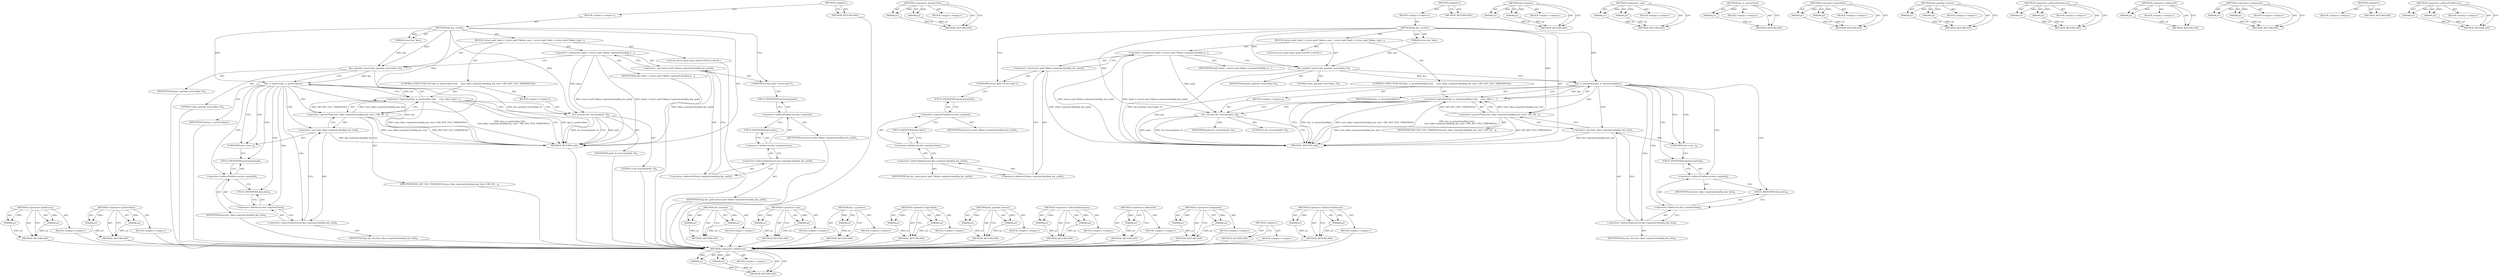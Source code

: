digraph "&lt;operator&gt;.indirectFieldAccess" {
vulnerable_86 [label=<(METHOD,&lt;operator&gt;.fieldAccess)>];
vulnerable_87 [label=<(PARAM,p1)>];
vulnerable_88 [label=<(PARAM,p2)>];
vulnerable_89 [label=<(BLOCK,&lt;empty&gt;,&lt;empty&gt;)>];
vulnerable_90 [label=<(METHOD_RETURN,ANY)>];
vulnerable_110 [label=<(METHOD,&lt;operator&gt;.greaterThan)>];
vulnerable_111 [label=<(PARAM,p1)>];
vulnerable_112 [label=<(PARAM,p2)>];
vulnerable_113 [label=<(BLOCK,&lt;empty&gt;,&lt;empty&gt;)>];
vulnerable_114 [label=<(METHOD_RETURN,ANY)>];
vulnerable_6 [label=<(METHOD,&lt;global&gt;)<SUB>1</SUB>>];
vulnerable_7 [label=<(BLOCK,&lt;empty&gt;,&lt;empty&gt;)<SUB>1</SUB>>];
vulnerable_8 [label=<(METHOD,big_key_revoke)<SUB>1</SUB>>];
vulnerable_9 [label=<(PARAM,struct key *key)<SUB>1</SUB>>];
vulnerable_10 [label=<(BLOCK,{
	struct path *path = (struct path *)&amp;key-&gt;pay...,{
	struct path *path = (struct path *)&amp;key-&gt;pay...)<SUB>2</SUB>>];
vulnerable_11 [label="<(LOCAL,struct path* path: path*)<SUB>3</SUB>>"];
vulnerable_12 [label=<(&lt;operator&gt;.assignment,*path = (struct path *)&amp;key-&gt;payload.data[big_k...)<SUB>3</SUB>>];
vulnerable_13 [label=<(IDENTIFIER,path,*path = (struct path *)&amp;key-&gt;payload.data[big_k...)<SUB>3</SUB>>];
vulnerable_14 [label=<(&lt;operator&gt;.cast,(struct path *)&amp;key-&gt;payload.data[big_key_path])<SUB>3</SUB>>];
vulnerable_15 [label=<(UNKNOWN,struct path *,struct path *)<SUB>3</SUB>>];
vulnerable_16 [label=<(&lt;operator&gt;.addressOf,&amp;key-&gt;payload.data[big_key_path])<SUB>3</SUB>>];
vulnerable_17 [label=<(&lt;operator&gt;.indirectIndexAccess,key-&gt;payload.data[big_key_path])<SUB>3</SUB>>];
vulnerable_18 [label=<(&lt;operator&gt;.fieldAccess,key-&gt;payload.data)<SUB>3</SUB>>];
vulnerable_19 [label=<(&lt;operator&gt;.indirectFieldAccess,key-&gt;payload)<SUB>3</SUB>>];
vulnerable_20 [label=<(IDENTIFIER,key,(struct path *)&amp;key-&gt;payload.data[big_key_path])<SUB>3</SUB>>];
vulnerable_21 [label=<(FIELD_IDENTIFIER,payload,payload)<SUB>3</SUB>>];
vulnerable_22 [label=<(FIELD_IDENTIFIER,data,data)<SUB>3</SUB>>];
vulnerable_23 [label=<(IDENTIFIER,big_key_path,(struct path *)&amp;key-&gt;payload.data[big_key_path])<SUB>3</SUB>>];
vulnerable_24 [label=<(key_payload_reserve,key_payload_reserve(key, 0))<SUB>6</SUB>>];
vulnerable_25 [label=<(IDENTIFIER,key,key_payload_reserve(key, 0))<SUB>6</SUB>>];
vulnerable_26 [label=<(LITERAL,0,key_payload_reserve(key, 0))<SUB>6</SUB>>];
vulnerable_27 [label=<(CONTROL_STRUCTURE,IF,if (key_is_instantiated(key) &amp;&amp;
 	    (size_t)key-&gt;payload.data[big_key_len] &gt; BIG_KEY_FILE_THRESHOLD))<SUB>7</SUB>>];
vulnerable_28 [label=<(&lt;operator&gt;.logicalAnd,key_is_instantiated(key) &amp;&amp;
 	    (size_t)key-&gt;...)<SUB>7</SUB>>];
vulnerable_29 [label=<(key_is_instantiated,key_is_instantiated(key))<SUB>7</SUB>>];
vulnerable_30 [label=<(IDENTIFIER,key,key_is_instantiated(key))<SUB>7</SUB>>];
vulnerable_31 [label=<(&lt;operator&gt;.greaterThan,(size_t)key-&gt;payload.data[big_key_len] &gt; BIG_KE...)<SUB>8</SUB>>];
vulnerable_32 [label=<(&lt;operator&gt;.cast,(size_t)key-&gt;payload.data[big_key_len])<SUB>8</SUB>>];
vulnerable_33 [label=<(UNKNOWN,size_t,size_t)<SUB>8</SUB>>];
vulnerable_34 [label=<(&lt;operator&gt;.indirectIndexAccess,key-&gt;payload.data[big_key_len])<SUB>8</SUB>>];
vulnerable_35 [label=<(&lt;operator&gt;.fieldAccess,key-&gt;payload.data)<SUB>8</SUB>>];
vulnerable_36 [label=<(&lt;operator&gt;.indirectFieldAccess,key-&gt;payload)<SUB>8</SUB>>];
vulnerable_37 [label=<(IDENTIFIER,key,(size_t)key-&gt;payload.data[big_key_len])<SUB>8</SUB>>];
vulnerable_38 [label=<(FIELD_IDENTIFIER,payload,payload)<SUB>8</SUB>>];
vulnerable_39 [label=<(FIELD_IDENTIFIER,data,data)<SUB>8</SUB>>];
vulnerable_40 [label=<(IDENTIFIER,big_key_len,(size_t)key-&gt;payload.data[big_key_len])<SUB>8</SUB>>];
vulnerable_41 [label=<(IDENTIFIER,BIG_KEY_FILE_THRESHOLD,(size_t)key-&gt;payload.data[big_key_len] &gt; BIG_KE...)<SUB>8</SUB>>];
vulnerable_42 [label=<(BLOCK,&lt;empty&gt;,&lt;empty&gt;)<SUB>9</SUB>>];
vulnerable_43 [label=<(vfs_truncate,vfs_truncate(path, 0))<SUB>9</SUB>>];
vulnerable_44 [label=<(IDENTIFIER,path,vfs_truncate(path, 0))<SUB>9</SUB>>];
vulnerable_45 [label=<(LITERAL,0,vfs_truncate(path, 0))<SUB>9</SUB>>];
vulnerable_46 [label=<(METHOD_RETURN,void)<SUB>1</SUB>>];
vulnerable_48 [label=<(METHOD_RETURN,ANY)<SUB>1</SUB>>];
vulnerable_115 [label=<(METHOD,vfs_truncate)>];
vulnerable_116 [label=<(PARAM,p1)>];
vulnerable_117 [label=<(PARAM,p2)>];
vulnerable_118 [label=<(BLOCK,&lt;empty&gt;,&lt;empty&gt;)>];
vulnerable_119 [label=<(METHOD_RETURN,ANY)>];
vulnerable_72 [label=<(METHOD,&lt;operator&gt;.cast)>];
vulnerable_73 [label=<(PARAM,p1)>];
vulnerable_74 [label=<(PARAM,p2)>];
vulnerable_75 [label=<(BLOCK,&lt;empty&gt;,&lt;empty&gt;)>];
vulnerable_76 [label=<(METHOD_RETURN,ANY)>];
vulnerable_106 [label=<(METHOD,key_is_instantiated)>];
vulnerable_107 [label=<(PARAM,p1)>];
vulnerable_108 [label=<(BLOCK,&lt;empty&gt;,&lt;empty&gt;)>];
vulnerable_109 [label=<(METHOD_RETURN,ANY)>];
vulnerable_101 [label=<(METHOD,&lt;operator&gt;.logicalAnd)>];
vulnerable_102 [label=<(PARAM,p1)>];
vulnerable_103 [label=<(PARAM,p2)>];
vulnerable_104 [label=<(BLOCK,&lt;empty&gt;,&lt;empty&gt;)>];
vulnerable_105 [label=<(METHOD_RETURN,ANY)>];
vulnerable_96 [label=<(METHOD,key_payload_reserve)>];
vulnerable_97 [label=<(PARAM,p1)>];
vulnerable_98 [label=<(PARAM,p2)>];
vulnerable_99 [label=<(BLOCK,&lt;empty&gt;,&lt;empty&gt;)>];
vulnerable_100 [label=<(METHOD_RETURN,ANY)>];
vulnerable_81 [label=<(METHOD,&lt;operator&gt;.indirectIndexAccess)>];
vulnerable_82 [label=<(PARAM,p1)>];
vulnerable_83 [label=<(PARAM,p2)>];
vulnerable_84 [label=<(BLOCK,&lt;empty&gt;,&lt;empty&gt;)>];
vulnerable_85 [label=<(METHOD_RETURN,ANY)>];
vulnerable_77 [label=<(METHOD,&lt;operator&gt;.addressOf)>];
vulnerable_78 [label=<(PARAM,p1)>];
vulnerable_79 [label=<(BLOCK,&lt;empty&gt;,&lt;empty&gt;)>];
vulnerable_80 [label=<(METHOD_RETURN,ANY)>];
vulnerable_67 [label=<(METHOD,&lt;operator&gt;.assignment)>];
vulnerable_68 [label=<(PARAM,p1)>];
vulnerable_69 [label=<(PARAM,p2)>];
vulnerable_70 [label=<(BLOCK,&lt;empty&gt;,&lt;empty&gt;)>];
vulnerable_71 [label=<(METHOD_RETURN,ANY)>];
vulnerable_61 [label=<(METHOD,&lt;global&gt;)<SUB>1</SUB>>];
vulnerable_62 [label=<(BLOCK,&lt;empty&gt;,&lt;empty&gt;)>];
vulnerable_63 [label=<(METHOD_RETURN,ANY)>];
vulnerable_91 [label=<(METHOD,&lt;operator&gt;.indirectFieldAccess)>];
vulnerable_92 [label=<(PARAM,p1)>];
vulnerable_93 [label=<(PARAM,p2)>];
vulnerable_94 [label=<(BLOCK,&lt;empty&gt;,&lt;empty&gt;)>];
vulnerable_95 [label=<(METHOD_RETURN,ANY)>];
fixed_86 [label=<(METHOD,&lt;operator&gt;.fieldAccess)>];
fixed_87 [label=<(PARAM,p1)>];
fixed_88 [label=<(PARAM,p2)>];
fixed_89 [label=<(BLOCK,&lt;empty&gt;,&lt;empty&gt;)>];
fixed_90 [label=<(METHOD_RETURN,ANY)>];
fixed_110 [label=<(METHOD,&lt;operator&gt;.greaterThan)>];
fixed_111 [label=<(PARAM,p1)>];
fixed_112 [label=<(PARAM,p2)>];
fixed_113 [label=<(BLOCK,&lt;empty&gt;,&lt;empty&gt;)>];
fixed_114 [label=<(METHOD_RETURN,ANY)>];
fixed_6 [label=<(METHOD,&lt;global&gt;)<SUB>1</SUB>>];
fixed_7 [label=<(BLOCK,&lt;empty&gt;,&lt;empty&gt;)<SUB>1</SUB>>];
fixed_8 [label=<(METHOD,big_key_revoke)<SUB>1</SUB>>];
fixed_9 [label=<(PARAM,struct key *key)<SUB>1</SUB>>];
fixed_10 [label=<(BLOCK,{
	struct path *path = (struct path *)&amp;key-&gt;pay...,{
	struct path *path = (struct path *)&amp;key-&gt;pay...)<SUB>2</SUB>>];
fixed_11 [label="<(LOCAL,struct path* path: path*)<SUB>3</SUB>>"];
fixed_12 [label=<(&lt;operator&gt;.assignment,*path = (struct path *)&amp;key-&gt;payload.data[big_k...)<SUB>3</SUB>>];
fixed_13 [label=<(IDENTIFIER,path,*path = (struct path *)&amp;key-&gt;payload.data[big_k...)<SUB>3</SUB>>];
fixed_14 [label=<(&lt;operator&gt;.cast,(struct path *)&amp;key-&gt;payload.data[big_key_path])<SUB>3</SUB>>];
fixed_15 [label=<(UNKNOWN,struct path *,struct path *)<SUB>3</SUB>>];
fixed_16 [label=<(&lt;operator&gt;.addressOf,&amp;key-&gt;payload.data[big_key_path])<SUB>3</SUB>>];
fixed_17 [label=<(&lt;operator&gt;.indirectIndexAccess,key-&gt;payload.data[big_key_path])<SUB>3</SUB>>];
fixed_18 [label=<(&lt;operator&gt;.fieldAccess,key-&gt;payload.data)<SUB>3</SUB>>];
fixed_19 [label=<(&lt;operator&gt;.indirectFieldAccess,key-&gt;payload)<SUB>3</SUB>>];
fixed_20 [label=<(IDENTIFIER,key,(struct path *)&amp;key-&gt;payload.data[big_key_path])<SUB>3</SUB>>];
fixed_21 [label=<(FIELD_IDENTIFIER,payload,payload)<SUB>3</SUB>>];
fixed_22 [label=<(FIELD_IDENTIFIER,data,data)<SUB>3</SUB>>];
fixed_23 [label=<(IDENTIFIER,big_key_path,(struct path *)&amp;key-&gt;payload.data[big_key_path])<SUB>3</SUB>>];
fixed_24 [label=<(key_payload_reserve,key_payload_reserve(key, 0))<SUB>6</SUB>>];
fixed_25 [label=<(IDENTIFIER,key,key_payload_reserve(key, 0))<SUB>6</SUB>>];
fixed_26 [label=<(LITERAL,0,key_payload_reserve(key, 0))<SUB>6</SUB>>];
fixed_27 [label=<(CONTROL_STRUCTURE,IF,if (key_is_positive(key) &amp;&amp;
 	    (size_t)key-&gt;payload.data[big_key_len] &gt; BIG_KEY_FILE_THRESHOLD))<SUB>7</SUB>>];
fixed_28 [label=<(&lt;operator&gt;.logicalAnd,key_is_positive(key) &amp;&amp;
 	    (size_t)key-&gt;payl...)<SUB>7</SUB>>];
fixed_29 [label=<(key_is_positive,key_is_positive(key))<SUB>7</SUB>>];
fixed_30 [label=<(IDENTIFIER,key,key_is_positive(key))<SUB>7</SUB>>];
fixed_31 [label=<(&lt;operator&gt;.greaterThan,(size_t)key-&gt;payload.data[big_key_len] &gt; BIG_KE...)<SUB>8</SUB>>];
fixed_32 [label=<(&lt;operator&gt;.cast,(size_t)key-&gt;payload.data[big_key_len])<SUB>8</SUB>>];
fixed_33 [label=<(UNKNOWN,size_t,size_t)<SUB>8</SUB>>];
fixed_34 [label=<(&lt;operator&gt;.indirectIndexAccess,key-&gt;payload.data[big_key_len])<SUB>8</SUB>>];
fixed_35 [label=<(&lt;operator&gt;.fieldAccess,key-&gt;payload.data)<SUB>8</SUB>>];
fixed_36 [label=<(&lt;operator&gt;.indirectFieldAccess,key-&gt;payload)<SUB>8</SUB>>];
fixed_37 [label=<(IDENTIFIER,key,(size_t)key-&gt;payload.data[big_key_len])<SUB>8</SUB>>];
fixed_38 [label=<(FIELD_IDENTIFIER,payload,payload)<SUB>8</SUB>>];
fixed_39 [label=<(FIELD_IDENTIFIER,data,data)<SUB>8</SUB>>];
fixed_40 [label=<(IDENTIFIER,big_key_len,(size_t)key-&gt;payload.data[big_key_len])<SUB>8</SUB>>];
fixed_41 [label=<(IDENTIFIER,BIG_KEY_FILE_THRESHOLD,(size_t)key-&gt;payload.data[big_key_len] &gt; BIG_KE...)<SUB>8</SUB>>];
fixed_42 [label=<(BLOCK,&lt;empty&gt;,&lt;empty&gt;)<SUB>9</SUB>>];
fixed_43 [label=<(vfs_truncate,vfs_truncate(path, 0))<SUB>9</SUB>>];
fixed_44 [label=<(IDENTIFIER,path,vfs_truncate(path, 0))<SUB>9</SUB>>];
fixed_45 [label=<(LITERAL,0,vfs_truncate(path, 0))<SUB>9</SUB>>];
fixed_46 [label=<(METHOD_RETURN,void)<SUB>1</SUB>>];
fixed_48 [label=<(METHOD_RETURN,ANY)<SUB>1</SUB>>];
fixed_115 [label=<(METHOD,vfs_truncate)>];
fixed_116 [label=<(PARAM,p1)>];
fixed_117 [label=<(PARAM,p2)>];
fixed_118 [label=<(BLOCK,&lt;empty&gt;,&lt;empty&gt;)>];
fixed_119 [label=<(METHOD_RETURN,ANY)>];
fixed_72 [label=<(METHOD,&lt;operator&gt;.cast)>];
fixed_73 [label=<(PARAM,p1)>];
fixed_74 [label=<(PARAM,p2)>];
fixed_75 [label=<(BLOCK,&lt;empty&gt;,&lt;empty&gt;)>];
fixed_76 [label=<(METHOD_RETURN,ANY)>];
fixed_106 [label=<(METHOD,key_is_positive)>];
fixed_107 [label=<(PARAM,p1)>];
fixed_108 [label=<(BLOCK,&lt;empty&gt;,&lt;empty&gt;)>];
fixed_109 [label=<(METHOD_RETURN,ANY)>];
fixed_101 [label=<(METHOD,&lt;operator&gt;.logicalAnd)>];
fixed_102 [label=<(PARAM,p1)>];
fixed_103 [label=<(PARAM,p2)>];
fixed_104 [label=<(BLOCK,&lt;empty&gt;,&lt;empty&gt;)>];
fixed_105 [label=<(METHOD_RETURN,ANY)>];
fixed_96 [label=<(METHOD,key_payload_reserve)>];
fixed_97 [label=<(PARAM,p1)>];
fixed_98 [label=<(PARAM,p2)>];
fixed_99 [label=<(BLOCK,&lt;empty&gt;,&lt;empty&gt;)>];
fixed_100 [label=<(METHOD_RETURN,ANY)>];
fixed_81 [label=<(METHOD,&lt;operator&gt;.indirectIndexAccess)>];
fixed_82 [label=<(PARAM,p1)>];
fixed_83 [label=<(PARAM,p2)>];
fixed_84 [label=<(BLOCK,&lt;empty&gt;,&lt;empty&gt;)>];
fixed_85 [label=<(METHOD_RETURN,ANY)>];
fixed_77 [label=<(METHOD,&lt;operator&gt;.addressOf)>];
fixed_78 [label=<(PARAM,p1)>];
fixed_79 [label=<(BLOCK,&lt;empty&gt;,&lt;empty&gt;)>];
fixed_80 [label=<(METHOD_RETURN,ANY)>];
fixed_67 [label=<(METHOD,&lt;operator&gt;.assignment)>];
fixed_68 [label=<(PARAM,p1)>];
fixed_69 [label=<(PARAM,p2)>];
fixed_70 [label=<(BLOCK,&lt;empty&gt;,&lt;empty&gt;)>];
fixed_71 [label=<(METHOD_RETURN,ANY)>];
fixed_61 [label=<(METHOD,&lt;global&gt;)<SUB>1</SUB>>];
fixed_62 [label=<(BLOCK,&lt;empty&gt;,&lt;empty&gt;)>];
fixed_63 [label=<(METHOD_RETURN,ANY)>];
fixed_91 [label=<(METHOD,&lt;operator&gt;.indirectFieldAccess)>];
fixed_92 [label=<(PARAM,p1)>];
fixed_93 [label=<(PARAM,p2)>];
fixed_94 [label=<(BLOCK,&lt;empty&gt;,&lt;empty&gt;)>];
fixed_95 [label=<(METHOD_RETURN,ANY)>];
vulnerable_86 -> vulnerable_87  [key=0, label="AST: "];
vulnerable_86 -> vulnerable_87  [key=1, label="DDG: "];
vulnerable_86 -> vulnerable_89  [key=0, label="AST: "];
vulnerable_86 -> vulnerable_88  [key=0, label="AST: "];
vulnerable_86 -> vulnerable_88  [key=1, label="DDG: "];
vulnerable_86 -> vulnerable_90  [key=0, label="AST: "];
vulnerable_86 -> vulnerable_90  [key=1, label="CFG: "];
vulnerable_87 -> vulnerable_90  [key=0, label="DDG: p1"];
vulnerable_88 -> vulnerable_90  [key=0, label="DDG: p2"];
vulnerable_110 -> vulnerable_111  [key=0, label="AST: "];
vulnerable_110 -> vulnerable_111  [key=1, label="DDG: "];
vulnerable_110 -> vulnerable_113  [key=0, label="AST: "];
vulnerable_110 -> vulnerable_112  [key=0, label="AST: "];
vulnerable_110 -> vulnerable_112  [key=1, label="DDG: "];
vulnerable_110 -> vulnerable_114  [key=0, label="AST: "];
vulnerable_110 -> vulnerable_114  [key=1, label="CFG: "];
vulnerable_111 -> vulnerable_114  [key=0, label="DDG: p1"];
vulnerable_112 -> vulnerable_114  [key=0, label="DDG: p2"];
vulnerable_6 -> vulnerable_7  [key=0, label="AST: "];
vulnerable_6 -> vulnerable_48  [key=0, label="AST: "];
vulnerable_6 -> vulnerable_48  [key=1, label="CFG: "];
vulnerable_7 -> vulnerable_8  [key=0, label="AST: "];
vulnerable_8 -> vulnerable_9  [key=0, label="AST: "];
vulnerable_8 -> vulnerable_9  [key=1, label="DDG: "];
vulnerable_8 -> vulnerable_10  [key=0, label="AST: "];
vulnerable_8 -> vulnerable_46  [key=0, label="AST: "];
vulnerable_8 -> vulnerable_15  [key=0, label="CFG: "];
vulnerable_8 -> vulnerable_24  [key=0, label="DDG: "];
vulnerable_8 -> vulnerable_29  [key=0, label="DDG: "];
vulnerable_8 -> vulnerable_31  [key=0, label="DDG: "];
vulnerable_8 -> vulnerable_43  [key=0, label="DDG: "];
vulnerable_9 -> vulnerable_24  [key=0, label="DDG: key"];
vulnerable_10 -> vulnerable_11  [key=0, label="AST: "];
vulnerable_10 -> vulnerable_12  [key=0, label="AST: "];
vulnerable_10 -> vulnerable_24  [key=0, label="AST: "];
vulnerable_10 -> vulnerable_27  [key=0, label="AST: "];
vulnerable_12 -> vulnerable_13  [key=0, label="AST: "];
vulnerable_12 -> vulnerable_14  [key=0, label="AST: "];
vulnerable_12 -> vulnerable_24  [key=0, label="CFG: "];
vulnerable_12 -> vulnerable_46  [key=0, label="DDG: (struct path *)&amp;key-&gt;payload.data[big_key_path]"];
vulnerable_12 -> vulnerable_46  [key=1, label="DDG: *path = (struct path *)&amp;key-&gt;payload.data[big_key_path]"];
vulnerable_12 -> vulnerable_43  [key=0, label="DDG: path"];
vulnerable_14 -> vulnerable_15  [key=0, label="AST: "];
vulnerable_14 -> vulnerable_16  [key=0, label="AST: "];
vulnerable_14 -> vulnerable_12  [key=0, label="CFG: "];
vulnerable_14 -> vulnerable_46  [key=0, label="DDG: &amp;key-&gt;payload.data[big_key_path]"];
vulnerable_15 -> vulnerable_21  [key=0, label="CFG: "];
vulnerable_16 -> vulnerable_17  [key=0, label="AST: "];
vulnerable_16 -> vulnerable_14  [key=0, label="CFG: "];
vulnerable_17 -> vulnerable_18  [key=0, label="AST: "];
vulnerable_17 -> vulnerable_23  [key=0, label="AST: "];
vulnerable_17 -> vulnerable_16  [key=0, label="CFG: "];
vulnerable_18 -> vulnerable_19  [key=0, label="AST: "];
vulnerable_18 -> vulnerable_22  [key=0, label="AST: "];
vulnerable_18 -> vulnerable_17  [key=0, label="CFG: "];
vulnerable_19 -> vulnerable_20  [key=0, label="AST: "];
vulnerable_19 -> vulnerable_21  [key=0, label="AST: "];
vulnerable_19 -> vulnerable_22  [key=0, label="CFG: "];
vulnerable_21 -> vulnerable_19  [key=0, label="CFG: "];
vulnerable_22 -> vulnerable_18  [key=0, label="CFG: "];
vulnerable_24 -> vulnerable_25  [key=0, label="AST: "];
vulnerable_24 -> vulnerable_26  [key=0, label="AST: "];
vulnerable_24 -> vulnerable_29  [key=0, label="CFG: "];
vulnerable_24 -> vulnerable_29  [key=1, label="DDG: key"];
vulnerable_24 -> vulnerable_46  [key=0, label="DDG: key_payload_reserve(key, 0)"];
vulnerable_27 -> vulnerable_28  [key=0, label="AST: "];
vulnerable_27 -> vulnerable_42  [key=0, label="AST: "];
vulnerable_28 -> vulnerable_29  [key=0, label="AST: "];
vulnerable_28 -> vulnerable_31  [key=0, label="AST: "];
vulnerable_28 -> vulnerable_46  [key=0, label="CFG: "];
vulnerable_28 -> vulnerable_46  [key=1, label="DDG: key_is_instantiated(key)"];
vulnerable_28 -> vulnerable_46  [key=2, label="DDG: (size_t)key-&gt;payload.data[big_key_len] &gt; BIG_KEY_FILE_THRESHOLD"];
vulnerable_28 -> vulnerable_46  [key=3, label="DDG: key_is_instantiated(key) &amp;&amp;
 	    (size_t)key-&gt;payload.data[big_key_len] &gt; BIG_KEY_FILE_THRESHOLD"];
vulnerable_28 -> vulnerable_43  [key=0, label="CFG: "];
vulnerable_28 -> vulnerable_43  [key=1, label="CDG: "];
vulnerable_29 -> vulnerable_30  [key=0, label="AST: "];
vulnerable_29 -> vulnerable_33  [key=0, label="CFG: "];
vulnerable_29 -> vulnerable_33  [key=1, label="CDG: "];
vulnerable_29 -> vulnerable_28  [key=0, label="CFG: "];
vulnerable_29 -> vulnerable_28  [key=1, label="DDG: key"];
vulnerable_29 -> vulnerable_46  [key=0, label="DDG: key"];
vulnerable_29 -> vulnerable_34  [key=0, label="CDG: "];
vulnerable_29 -> vulnerable_32  [key=0, label="CDG: "];
vulnerable_29 -> vulnerable_36  [key=0, label="CDG: "];
vulnerable_29 -> vulnerable_35  [key=0, label="CDG: "];
vulnerable_29 -> vulnerable_38  [key=0, label="CDG: "];
vulnerable_29 -> vulnerable_39  [key=0, label="CDG: "];
vulnerable_29 -> vulnerable_31  [key=0, label="CDG: "];
vulnerable_31 -> vulnerable_32  [key=0, label="AST: "];
vulnerable_31 -> vulnerable_41  [key=0, label="AST: "];
vulnerable_31 -> vulnerable_28  [key=0, label="CFG: "];
vulnerable_31 -> vulnerable_28  [key=1, label="DDG: (size_t)key-&gt;payload.data[big_key_len]"];
vulnerable_31 -> vulnerable_28  [key=2, label="DDG: BIG_KEY_FILE_THRESHOLD"];
vulnerable_31 -> vulnerable_46  [key=0, label="DDG: (size_t)key-&gt;payload.data[big_key_len]"];
vulnerable_31 -> vulnerable_46  [key=1, label="DDG: BIG_KEY_FILE_THRESHOLD"];
vulnerable_32 -> vulnerable_33  [key=0, label="AST: "];
vulnerable_32 -> vulnerable_34  [key=0, label="AST: "];
vulnerable_32 -> vulnerable_31  [key=0, label="CFG: "];
vulnerable_32 -> vulnerable_46  [key=0, label="DDG: key-&gt;payload.data[big_key_len]"];
vulnerable_33 -> vulnerable_38  [key=0, label="CFG: "];
vulnerable_34 -> vulnerable_35  [key=0, label="AST: "];
vulnerable_34 -> vulnerable_40  [key=0, label="AST: "];
vulnerable_34 -> vulnerable_32  [key=0, label="CFG: "];
vulnerable_35 -> vulnerable_36  [key=0, label="AST: "];
vulnerable_35 -> vulnerable_39  [key=0, label="AST: "];
vulnerable_35 -> vulnerable_34  [key=0, label="CFG: "];
vulnerable_36 -> vulnerable_37  [key=0, label="AST: "];
vulnerable_36 -> vulnerable_38  [key=0, label="AST: "];
vulnerable_36 -> vulnerable_39  [key=0, label="CFG: "];
vulnerable_38 -> vulnerable_36  [key=0, label="CFG: "];
vulnerable_39 -> vulnerable_35  [key=0, label="CFG: "];
vulnerable_42 -> vulnerable_43  [key=0, label="AST: "];
vulnerable_43 -> vulnerable_44  [key=0, label="AST: "];
vulnerable_43 -> vulnerable_45  [key=0, label="AST: "];
vulnerable_43 -> vulnerable_46  [key=0, label="CFG: "];
vulnerable_43 -> vulnerable_46  [key=1, label="DDG: path"];
vulnerable_43 -> vulnerable_46  [key=2, label="DDG: vfs_truncate(path, 0)"];
vulnerable_115 -> vulnerable_116  [key=0, label="AST: "];
vulnerable_115 -> vulnerable_116  [key=1, label="DDG: "];
vulnerable_115 -> vulnerable_118  [key=0, label="AST: "];
vulnerable_115 -> vulnerable_117  [key=0, label="AST: "];
vulnerable_115 -> vulnerable_117  [key=1, label="DDG: "];
vulnerable_115 -> vulnerable_119  [key=0, label="AST: "];
vulnerable_115 -> vulnerable_119  [key=1, label="CFG: "];
vulnerable_116 -> vulnerable_119  [key=0, label="DDG: p1"];
vulnerable_117 -> vulnerable_119  [key=0, label="DDG: p2"];
vulnerable_72 -> vulnerable_73  [key=0, label="AST: "];
vulnerable_72 -> vulnerable_73  [key=1, label="DDG: "];
vulnerable_72 -> vulnerable_75  [key=0, label="AST: "];
vulnerable_72 -> vulnerable_74  [key=0, label="AST: "];
vulnerable_72 -> vulnerable_74  [key=1, label="DDG: "];
vulnerable_72 -> vulnerable_76  [key=0, label="AST: "];
vulnerable_72 -> vulnerable_76  [key=1, label="CFG: "];
vulnerable_73 -> vulnerable_76  [key=0, label="DDG: p1"];
vulnerable_74 -> vulnerable_76  [key=0, label="DDG: p2"];
vulnerable_106 -> vulnerable_107  [key=0, label="AST: "];
vulnerable_106 -> vulnerable_107  [key=1, label="DDG: "];
vulnerable_106 -> vulnerable_108  [key=0, label="AST: "];
vulnerable_106 -> vulnerable_109  [key=0, label="AST: "];
vulnerable_106 -> vulnerable_109  [key=1, label="CFG: "];
vulnerable_107 -> vulnerable_109  [key=0, label="DDG: p1"];
vulnerable_101 -> vulnerable_102  [key=0, label="AST: "];
vulnerable_101 -> vulnerable_102  [key=1, label="DDG: "];
vulnerable_101 -> vulnerable_104  [key=0, label="AST: "];
vulnerable_101 -> vulnerable_103  [key=0, label="AST: "];
vulnerable_101 -> vulnerable_103  [key=1, label="DDG: "];
vulnerable_101 -> vulnerable_105  [key=0, label="AST: "];
vulnerable_101 -> vulnerable_105  [key=1, label="CFG: "];
vulnerable_102 -> vulnerable_105  [key=0, label="DDG: p1"];
vulnerable_103 -> vulnerable_105  [key=0, label="DDG: p2"];
vulnerable_96 -> vulnerable_97  [key=0, label="AST: "];
vulnerable_96 -> vulnerable_97  [key=1, label="DDG: "];
vulnerable_96 -> vulnerable_99  [key=0, label="AST: "];
vulnerable_96 -> vulnerable_98  [key=0, label="AST: "];
vulnerable_96 -> vulnerable_98  [key=1, label="DDG: "];
vulnerable_96 -> vulnerable_100  [key=0, label="AST: "];
vulnerable_96 -> vulnerable_100  [key=1, label="CFG: "];
vulnerable_97 -> vulnerable_100  [key=0, label="DDG: p1"];
vulnerable_98 -> vulnerable_100  [key=0, label="DDG: p2"];
vulnerable_81 -> vulnerable_82  [key=0, label="AST: "];
vulnerable_81 -> vulnerable_82  [key=1, label="DDG: "];
vulnerable_81 -> vulnerable_84  [key=0, label="AST: "];
vulnerable_81 -> vulnerable_83  [key=0, label="AST: "];
vulnerable_81 -> vulnerable_83  [key=1, label="DDG: "];
vulnerable_81 -> vulnerable_85  [key=0, label="AST: "];
vulnerable_81 -> vulnerable_85  [key=1, label="CFG: "];
vulnerable_82 -> vulnerable_85  [key=0, label="DDG: p1"];
vulnerable_83 -> vulnerable_85  [key=0, label="DDG: p2"];
vulnerable_77 -> vulnerable_78  [key=0, label="AST: "];
vulnerable_77 -> vulnerable_78  [key=1, label="DDG: "];
vulnerable_77 -> vulnerable_79  [key=0, label="AST: "];
vulnerable_77 -> vulnerable_80  [key=0, label="AST: "];
vulnerable_77 -> vulnerable_80  [key=1, label="CFG: "];
vulnerable_78 -> vulnerable_80  [key=0, label="DDG: p1"];
vulnerable_67 -> vulnerable_68  [key=0, label="AST: "];
vulnerable_67 -> vulnerable_68  [key=1, label="DDG: "];
vulnerable_67 -> vulnerable_70  [key=0, label="AST: "];
vulnerable_67 -> vulnerable_69  [key=0, label="AST: "];
vulnerable_67 -> vulnerable_69  [key=1, label="DDG: "];
vulnerable_67 -> vulnerable_71  [key=0, label="AST: "];
vulnerable_67 -> vulnerable_71  [key=1, label="CFG: "];
vulnerable_68 -> vulnerable_71  [key=0, label="DDG: p1"];
vulnerable_69 -> vulnerable_71  [key=0, label="DDG: p2"];
vulnerable_61 -> vulnerable_62  [key=0, label="AST: "];
vulnerable_61 -> vulnerable_63  [key=0, label="AST: "];
vulnerable_61 -> vulnerable_63  [key=1, label="CFG: "];
vulnerable_91 -> vulnerable_92  [key=0, label="AST: "];
vulnerable_91 -> vulnerable_92  [key=1, label="DDG: "];
vulnerable_91 -> vulnerable_94  [key=0, label="AST: "];
vulnerable_91 -> vulnerable_93  [key=0, label="AST: "];
vulnerable_91 -> vulnerable_93  [key=1, label="DDG: "];
vulnerable_91 -> vulnerable_95  [key=0, label="AST: "];
vulnerable_91 -> vulnerable_95  [key=1, label="CFG: "];
vulnerable_92 -> vulnerable_95  [key=0, label="DDG: p1"];
vulnerable_93 -> vulnerable_95  [key=0, label="DDG: p2"];
fixed_86 -> fixed_87  [key=0, label="AST: "];
fixed_86 -> fixed_87  [key=1, label="DDG: "];
fixed_86 -> fixed_89  [key=0, label="AST: "];
fixed_86 -> fixed_88  [key=0, label="AST: "];
fixed_86 -> fixed_88  [key=1, label="DDG: "];
fixed_86 -> fixed_90  [key=0, label="AST: "];
fixed_86 -> fixed_90  [key=1, label="CFG: "];
fixed_87 -> fixed_90  [key=0, label="DDG: p1"];
fixed_88 -> fixed_90  [key=0, label="DDG: p2"];
fixed_89 -> vulnerable_86  [key=0];
fixed_90 -> vulnerable_86  [key=0];
fixed_110 -> fixed_111  [key=0, label="AST: "];
fixed_110 -> fixed_111  [key=1, label="DDG: "];
fixed_110 -> fixed_113  [key=0, label="AST: "];
fixed_110 -> fixed_112  [key=0, label="AST: "];
fixed_110 -> fixed_112  [key=1, label="DDG: "];
fixed_110 -> fixed_114  [key=0, label="AST: "];
fixed_110 -> fixed_114  [key=1, label="CFG: "];
fixed_111 -> fixed_114  [key=0, label="DDG: p1"];
fixed_112 -> fixed_114  [key=0, label="DDG: p2"];
fixed_113 -> vulnerable_86  [key=0];
fixed_114 -> vulnerable_86  [key=0];
fixed_6 -> fixed_7  [key=0, label="AST: "];
fixed_6 -> fixed_48  [key=0, label="AST: "];
fixed_6 -> fixed_48  [key=1, label="CFG: "];
fixed_7 -> fixed_8  [key=0, label="AST: "];
fixed_8 -> fixed_9  [key=0, label="AST: "];
fixed_8 -> fixed_9  [key=1, label="DDG: "];
fixed_8 -> fixed_10  [key=0, label="AST: "];
fixed_8 -> fixed_46  [key=0, label="AST: "];
fixed_8 -> fixed_15  [key=0, label="CFG: "];
fixed_8 -> fixed_24  [key=0, label="DDG: "];
fixed_8 -> fixed_29  [key=0, label="DDG: "];
fixed_8 -> fixed_31  [key=0, label="DDG: "];
fixed_8 -> fixed_43  [key=0, label="DDG: "];
fixed_9 -> fixed_24  [key=0, label="DDG: key"];
fixed_10 -> fixed_11  [key=0, label="AST: "];
fixed_10 -> fixed_12  [key=0, label="AST: "];
fixed_10 -> fixed_24  [key=0, label="AST: "];
fixed_10 -> fixed_27  [key=0, label="AST: "];
fixed_11 -> vulnerable_86  [key=0];
fixed_12 -> fixed_13  [key=0, label="AST: "];
fixed_12 -> fixed_14  [key=0, label="AST: "];
fixed_12 -> fixed_24  [key=0, label="CFG: "];
fixed_12 -> fixed_46  [key=0, label="DDG: (struct path *)&amp;key-&gt;payload.data[big_key_path]"];
fixed_12 -> fixed_46  [key=1, label="DDG: *path = (struct path *)&amp;key-&gt;payload.data[big_key_path]"];
fixed_12 -> fixed_43  [key=0, label="DDG: path"];
fixed_13 -> vulnerable_86  [key=0];
fixed_14 -> fixed_15  [key=0, label="AST: "];
fixed_14 -> fixed_16  [key=0, label="AST: "];
fixed_14 -> fixed_12  [key=0, label="CFG: "];
fixed_14 -> fixed_46  [key=0, label="DDG: &amp;key-&gt;payload.data[big_key_path]"];
fixed_15 -> fixed_21  [key=0, label="CFG: "];
fixed_16 -> fixed_17  [key=0, label="AST: "];
fixed_16 -> fixed_14  [key=0, label="CFG: "];
fixed_17 -> fixed_18  [key=0, label="AST: "];
fixed_17 -> fixed_23  [key=0, label="AST: "];
fixed_17 -> fixed_16  [key=0, label="CFG: "];
fixed_18 -> fixed_19  [key=0, label="AST: "];
fixed_18 -> fixed_22  [key=0, label="AST: "];
fixed_18 -> fixed_17  [key=0, label="CFG: "];
fixed_19 -> fixed_20  [key=0, label="AST: "];
fixed_19 -> fixed_21  [key=0, label="AST: "];
fixed_19 -> fixed_22  [key=0, label="CFG: "];
fixed_20 -> vulnerable_86  [key=0];
fixed_21 -> fixed_19  [key=0, label="CFG: "];
fixed_22 -> fixed_18  [key=0, label="CFG: "];
fixed_23 -> vulnerable_86  [key=0];
fixed_24 -> fixed_25  [key=0, label="AST: "];
fixed_24 -> fixed_26  [key=0, label="AST: "];
fixed_24 -> fixed_29  [key=0, label="CFG: "];
fixed_24 -> fixed_29  [key=1, label="DDG: key"];
fixed_24 -> fixed_46  [key=0, label="DDG: key_payload_reserve(key, 0)"];
fixed_25 -> vulnerable_86  [key=0];
fixed_26 -> vulnerable_86  [key=0];
fixed_27 -> fixed_28  [key=0, label="AST: "];
fixed_27 -> fixed_42  [key=0, label="AST: "];
fixed_28 -> fixed_29  [key=0, label="AST: "];
fixed_28 -> fixed_31  [key=0, label="AST: "];
fixed_28 -> fixed_46  [key=0, label="CFG: "];
fixed_28 -> fixed_46  [key=1, label="DDG: key_is_positive(key)"];
fixed_28 -> fixed_46  [key=2, label="DDG: (size_t)key-&gt;payload.data[big_key_len] &gt; BIG_KEY_FILE_THRESHOLD"];
fixed_28 -> fixed_46  [key=3, label="DDG: key_is_positive(key) &amp;&amp;
 	    (size_t)key-&gt;payload.data[big_key_len] &gt; BIG_KEY_FILE_THRESHOLD"];
fixed_28 -> fixed_43  [key=0, label="CFG: "];
fixed_28 -> fixed_43  [key=1, label="CDG: "];
fixed_29 -> fixed_30  [key=0, label="AST: "];
fixed_29 -> fixed_33  [key=0, label="CFG: "];
fixed_29 -> fixed_33  [key=1, label="CDG: "];
fixed_29 -> fixed_28  [key=0, label="CFG: "];
fixed_29 -> fixed_28  [key=1, label="DDG: key"];
fixed_29 -> fixed_46  [key=0, label="DDG: key"];
fixed_29 -> fixed_34  [key=0, label="CDG: "];
fixed_29 -> fixed_32  [key=0, label="CDG: "];
fixed_29 -> fixed_36  [key=0, label="CDG: "];
fixed_29 -> fixed_35  [key=0, label="CDG: "];
fixed_29 -> fixed_38  [key=0, label="CDG: "];
fixed_29 -> fixed_39  [key=0, label="CDG: "];
fixed_29 -> fixed_31  [key=0, label="CDG: "];
fixed_30 -> vulnerable_86  [key=0];
fixed_31 -> fixed_32  [key=0, label="AST: "];
fixed_31 -> fixed_41  [key=0, label="AST: "];
fixed_31 -> fixed_28  [key=0, label="CFG: "];
fixed_31 -> fixed_28  [key=1, label="DDG: (size_t)key-&gt;payload.data[big_key_len]"];
fixed_31 -> fixed_28  [key=2, label="DDG: BIG_KEY_FILE_THRESHOLD"];
fixed_31 -> fixed_46  [key=0, label="DDG: (size_t)key-&gt;payload.data[big_key_len]"];
fixed_31 -> fixed_46  [key=1, label="DDG: BIG_KEY_FILE_THRESHOLD"];
fixed_32 -> fixed_33  [key=0, label="AST: "];
fixed_32 -> fixed_34  [key=0, label="AST: "];
fixed_32 -> fixed_31  [key=0, label="CFG: "];
fixed_32 -> fixed_46  [key=0, label="DDG: key-&gt;payload.data[big_key_len]"];
fixed_33 -> fixed_38  [key=0, label="CFG: "];
fixed_34 -> fixed_35  [key=0, label="AST: "];
fixed_34 -> fixed_40  [key=0, label="AST: "];
fixed_34 -> fixed_32  [key=0, label="CFG: "];
fixed_35 -> fixed_36  [key=0, label="AST: "];
fixed_35 -> fixed_39  [key=0, label="AST: "];
fixed_35 -> fixed_34  [key=0, label="CFG: "];
fixed_36 -> fixed_37  [key=0, label="AST: "];
fixed_36 -> fixed_38  [key=0, label="AST: "];
fixed_36 -> fixed_39  [key=0, label="CFG: "];
fixed_37 -> vulnerable_86  [key=0];
fixed_38 -> fixed_36  [key=0, label="CFG: "];
fixed_39 -> fixed_35  [key=0, label="CFG: "];
fixed_40 -> vulnerable_86  [key=0];
fixed_41 -> vulnerable_86  [key=0];
fixed_42 -> fixed_43  [key=0, label="AST: "];
fixed_43 -> fixed_44  [key=0, label="AST: "];
fixed_43 -> fixed_45  [key=0, label="AST: "];
fixed_43 -> fixed_46  [key=0, label="CFG: "];
fixed_43 -> fixed_46  [key=1, label="DDG: path"];
fixed_43 -> fixed_46  [key=2, label="DDG: vfs_truncate(path, 0)"];
fixed_44 -> vulnerable_86  [key=0];
fixed_45 -> vulnerable_86  [key=0];
fixed_46 -> vulnerable_86  [key=0];
fixed_48 -> vulnerable_86  [key=0];
fixed_115 -> fixed_116  [key=0, label="AST: "];
fixed_115 -> fixed_116  [key=1, label="DDG: "];
fixed_115 -> fixed_118  [key=0, label="AST: "];
fixed_115 -> fixed_117  [key=0, label="AST: "];
fixed_115 -> fixed_117  [key=1, label="DDG: "];
fixed_115 -> fixed_119  [key=0, label="AST: "];
fixed_115 -> fixed_119  [key=1, label="CFG: "];
fixed_116 -> fixed_119  [key=0, label="DDG: p1"];
fixed_117 -> fixed_119  [key=0, label="DDG: p2"];
fixed_118 -> vulnerable_86  [key=0];
fixed_119 -> vulnerable_86  [key=0];
fixed_72 -> fixed_73  [key=0, label="AST: "];
fixed_72 -> fixed_73  [key=1, label="DDG: "];
fixed_72 -> fixed_75  [key=0, label="AST: "];
fixed_72 -> fixed_74  [key=0, label="AST: "];
fixed_72 -> fixed_74  [key=1, label="DDG: "];
fixed_72 -> fixed_76  [key=0, label="AST: "];
fixed_72 -> fixed_76  [key=1, label="CFG: "];
fixed_73 -> fixed_76  [key=0, label="DDG: p1"];
fixed_74 -> fixed_76  [key=0, label="DDG: p2"];
fixed_75 -> vulnerable_86  [key=0];
fixed_76 -> vulnerable_86  [key=0];
fixed_106 -> fixed_107  [key=0, label="AST: "];
fixed_106 -> fixed_107  [key=1, label="DDG: "];
fixed_106 -> fixed_108  [key=0, label="AST: "];
fixed_106 -> fixed_109  [key=0, label="AST: "];
fixed_106 -> fixed_109  [key=1, label="CFG: "];
fixed_107 -> fixed_109  [key=0, label="DDG: p1"];
fixed_108 -> vulnerable_86  [key=0];
fixed_109 -> vulnerable_86  [key=0];
fixed_101 -> fixed_102  [key=0, label="AST: "];
fixed_101 -> fixed_102  [key=1, label="DDG: "];
fixed_101 -> fixed_104  [key=0, label="AST: "];
fixed_101 -> fixed_103  [key=0, label="AST: "];
fixed_101 -> fixed_103  [key=1, label="DDG: "];
fixed_101 -> fixed_105  [key=0, label="AST: "];
fixed_101 -> fixed_105  [key=1, label="CFG: "];
fixed_102 -> fixed_105  [key=0, label="DDG: p1"];
fixed_103 -> fixed_105  [key=0, label="DDG: p2"];
fixed_104 -> vulnerable_86  [key=0];
fixed_105 -> vulnerable_86  [key=0];
fixed_96 -> fixed_97  [key=0, label="AST: "];
fixed_96 -> fixed_97  [key=1, label="DDG: "];
fixed_96 -> fixed_99  [key=0, label="AST: "];
fixed_96 -> fixed_98  [key=0, label="AST: "];
fixed_96 -> fixed_98  [key=1, label="DDG: "];
fixed_96 -> fixed_100  [key=0, label="AST: "];
fixed_96 -> fixed_100  [key=1, label="CFG: "];
fixed_97 -> fixed_100  [key=0, label="DDG: p1"];
fixed_98 -> fixed_100  [key=0, label="DDG: p2"];
fixed_99 -> vulnerable_86  [key=0];
fixed_100 -> vulnerable_86  [key=0];
fixed_81 -> fixed_82  [key=0, label="AST: "];
fixed_81 -> fixed_82  [key=1, label="DDG: "];
fixed_81 -> fixed_84  [key=0, label="AST: "];
fixed_81 -> fixed_83  [key=0, label="AST: "];
fixed_81 -> fixed_83  [key=1, label="DDG: "];
fixed_81 -> fixed_85  [key=0, label="AST: "];
fixed_81 -> fixed_85  [key=1, label="CFG: "];
fixed_82 -> fixed_85  [key=0, label="DDG: p1"];
fixed_83 -> fixed_85  [key=0, label="DDG: p2"];
fixed_84 -> vulnerable_86  [key=0];
fixed_85 -> vulnerable_86  [key=0];
fixed_77 -> fixed_78  [key=0, label="AST: "];
fixed_77 -> fixed_78  [key=1, label="DDG: "];
fixed_77 -> fixed_79  [key=0, label="AST: "];
fixed_77 -> fixed_80  [key=0, label="AST: "];
fixed_77 -> fixed_80  [key=1, label="CFG: "];
fixed_78 -> fixed_80  [key=0, label="DDG: p1"];
fixed_79 -> vulnerable_86  [key=0];
fixed_80 -> vulnerable_86  [key=0];
fixed_67 -> fixed_68  [key=0, label="AST: "];
fixed_67 -> fixed_68  [key=1, label="DDG: "];
fixed_67 -> fixed_70  [key=0, label="AST: "];
fixed_67 -> fixed_69  [key=0, label="AST: "];
fixed_67 -> fixed_69  [key=1, label="DDG: "];
fixed_67 -> fixed_71  [key=0, label="AST: "];
fixed_67 -> fixed_71  [key=1, label="CFG: "];
fixed_68 -> fixed_71  [key=0, label="DDG: p1"];
fixed_69 -> fixed_71  [key=0, label="DDG: p2"];
fixed_70 -> vulnerable_86  [key=0];
fixed_71 -> vulnerable_86  [key=0];
fixed_61 -> fixed_62  [key=0, label="AST: "];
fixed_61 -> fixed_63  [key=0, label="AST: "];
fixed_61 -> fixed_63  [key=1, label="CFG: "];
fixed_62 -> vulnerable_86  [key=0];
fixed_63 -> vulnerable_86  [key=0];
fixed_91 -> fixed_92  [key=0, label="AST: "];
fixed_91 -> fixed_92  [key=1, label="DDG: "];
fixed_91 -> fixed_94  [key=0, label="AST: "];
fixed_91 -> fixed_93  [key=0, label="AST: "];
fixed_91 -> fixed_93  [key=1, label="DDG: "];
fixed_91 -> fixed_95  [key=0, label="AST: "];
fixed_91 -> fixed_95  [key=1, label="CFG: "];
fixed_92 -> fixed_95  [key=0, label="DDG: p1"];
fixed_93 -> fixed_95  [key=0, label="DDG: p2"];
fixed_94 -> vulnerable_86  [key=0];
fixed_95 -> vulnerable_86  [key=0];
}
